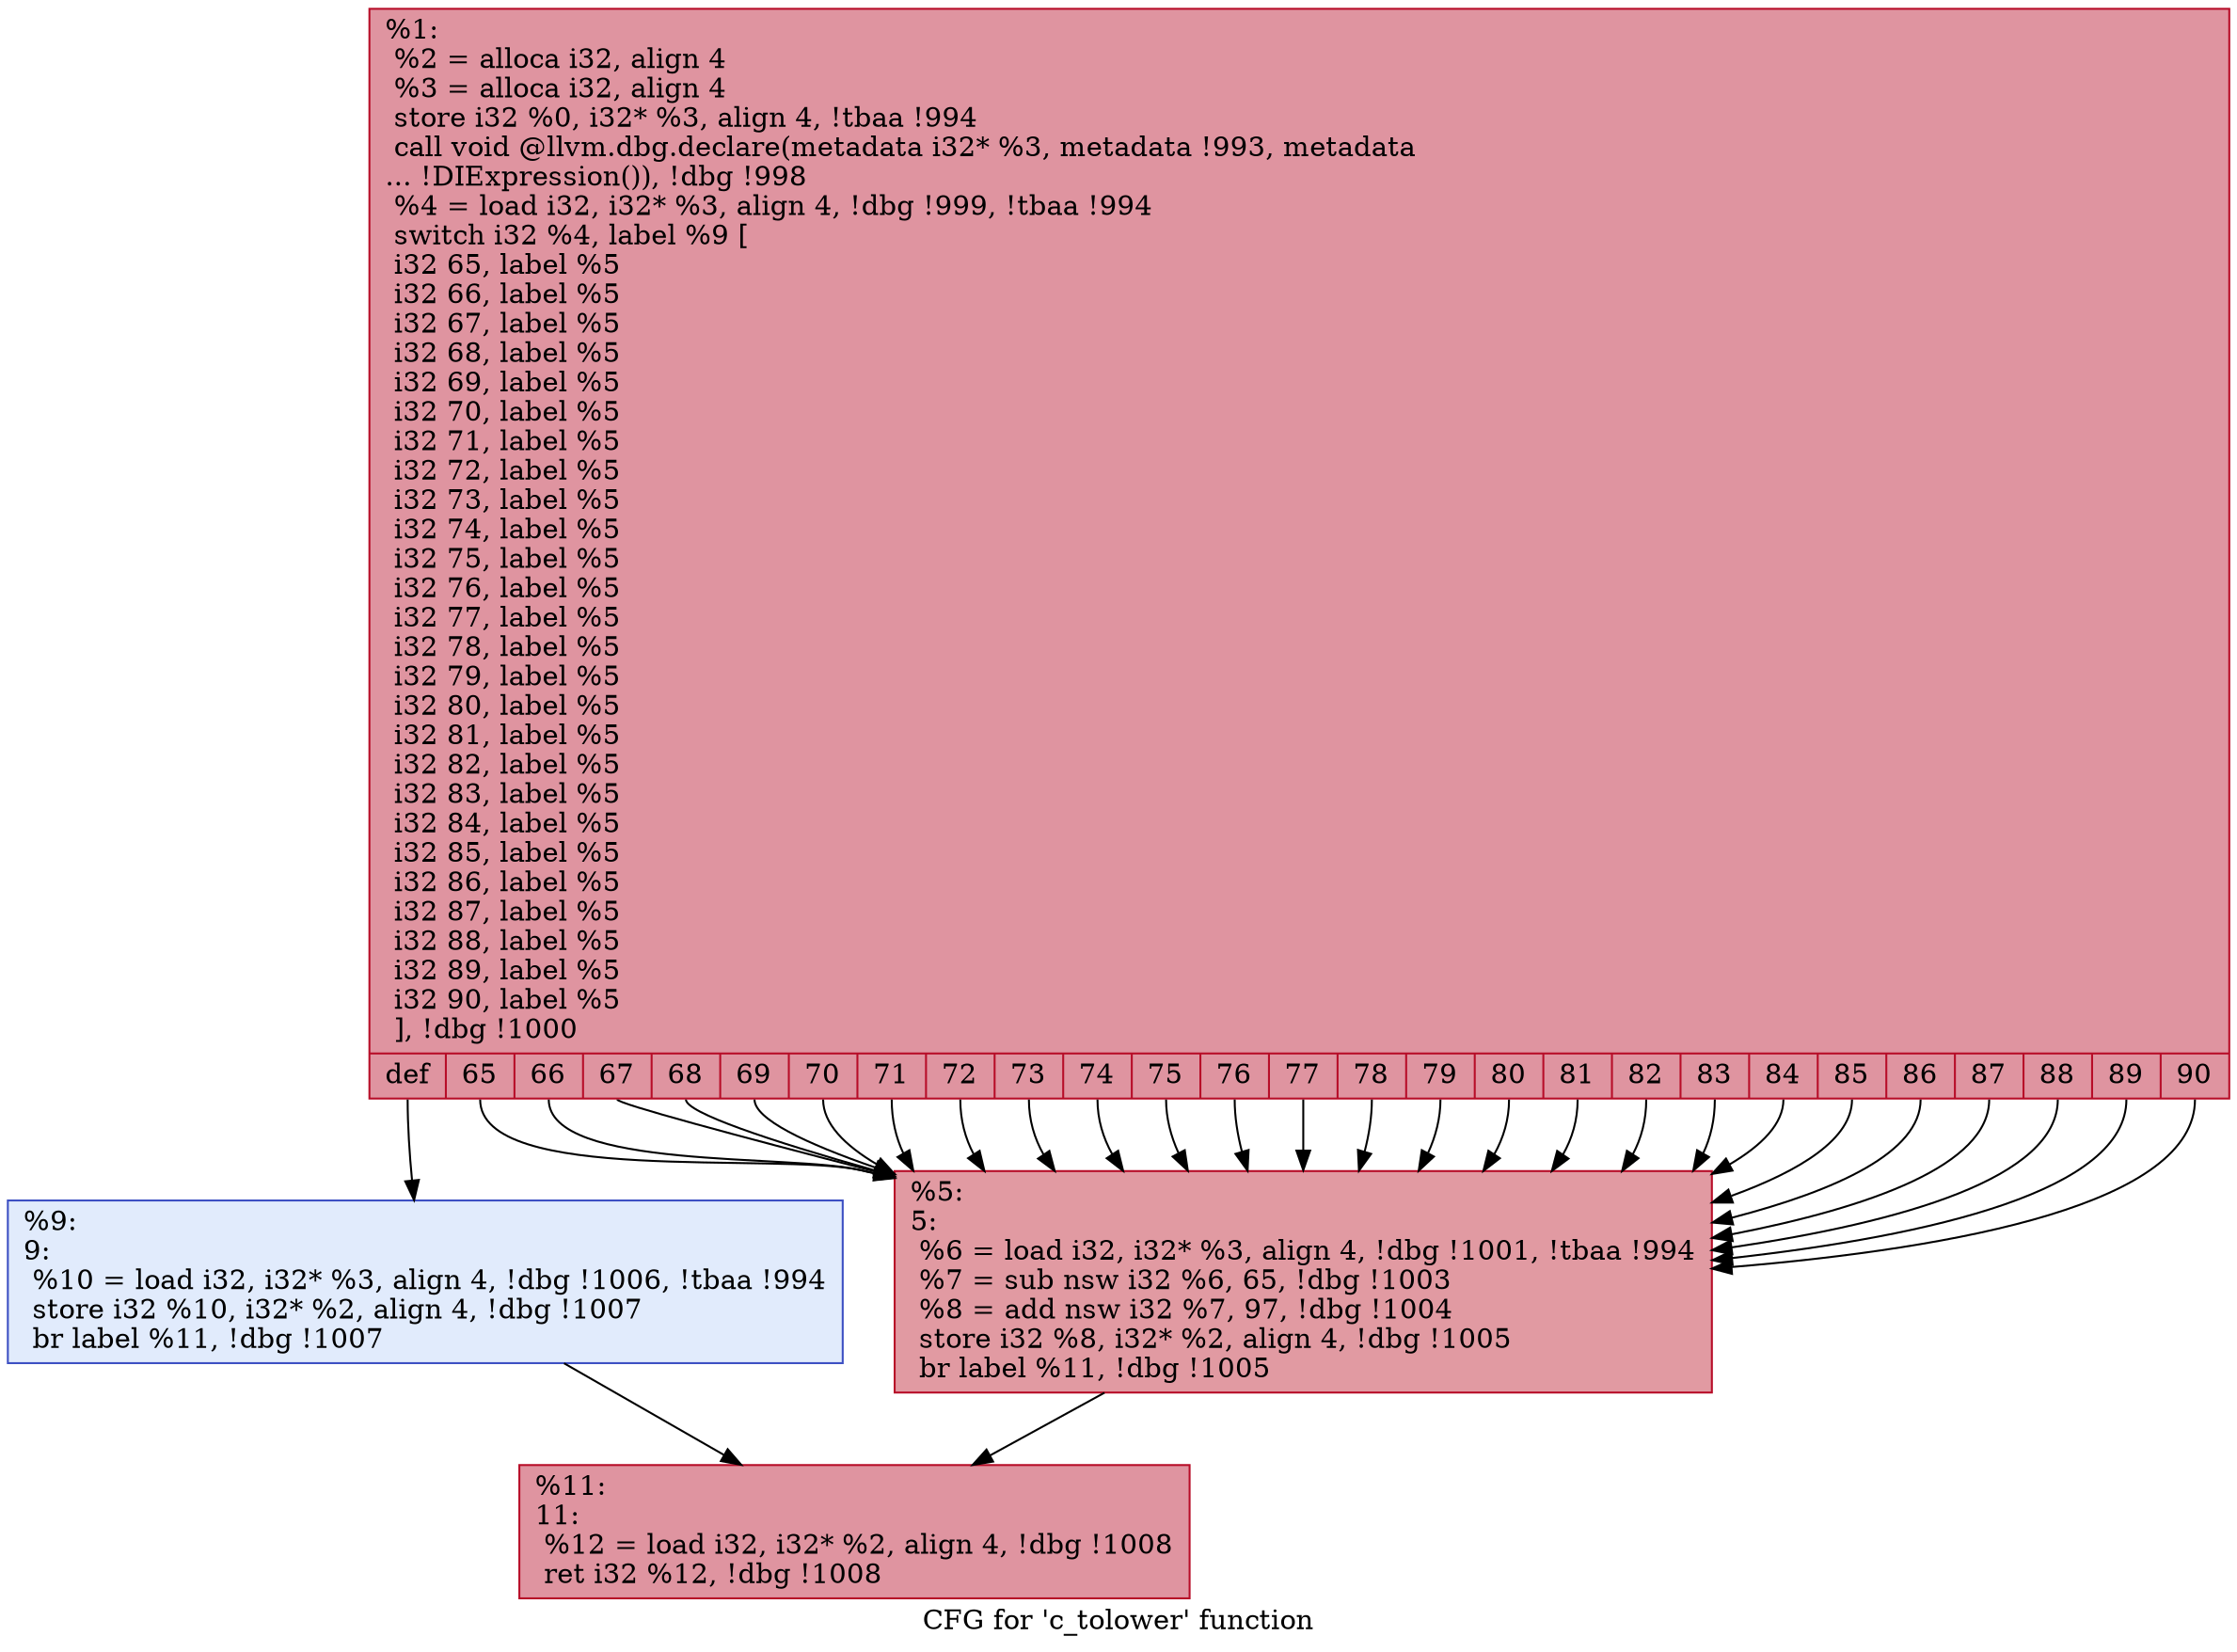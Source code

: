 digraph "CFG for 'c_tolower' function" {
	label="CFG for 'c_tolower' function";

	Node0x1245620 [shape=record,color="#b70d28ff", style=filled, fillcolor="#b70d2870",label="{%1:\l  %2 = alloca i32, align 4\l  %3 = alloca i32, align 4\l  store i32 %0, i32* %3, align 4, !tbaa !994\l  call void @llvm.dbg.declare(metadata i32* %3, metadata !993, metadata\l... !DIExpression()), !dbg !998\l  %4 = load i32, i32* %3, align 4, !dbg !999, !tbaa !994\l  switch i32 %4, label %9 [\l    i32 65, label %5\l    i32 66, label %5\l    i32 67, label %5\l    i32 68, label %5\l    i32 69, label %5\l    i32 70, label %5\l    i32 71, label %5\l    i32 72, label %5\l    i32 73, label %5\l    i32 74, label %5\l    i32 75, label %5\l    i32 76, label %5\l    i32 77, label %5\l    i32 78, label %5\l    i32 79, label %5\l    i32 80, label %5\l    i32 81, label %5\l    i32 82, label %5\l    i32 83, label %5\l    i32 84, label %5\l    i32 85, label %5\l    i32 86, label %5\l    i32 87, label %5\l    i32 88, label %5\l    i32 89, label %5\l    i32 90, label %5\l  ], !dbg !1000\l|{<s0>def|<s1>65|<s2>66|<s3>67|<s4>68|<s5>69|<s6>70|<s7>71|<s8>72|<s9>73|<s10>74|<s11>75|<s12>76|<s13>77|<s14>78|<s15>79|<s16>80|<s17>81|<s18>82|<s19>83|<s20>84|<s21>85|<s22>86|<s23>87|<s24>88|<s25>89|<s26>90}}"];
	Node0x1245620:s0 -> Node0x1247e30;
	Node0x1245620:s1 -> Node0x1247de0;
	Node0x1245620:s2 -> Node0x1247de0;
	Node0x1245620:s3 -> Node0x1247de0;
	Node0x1245620:s4 -> Node0x1247de0;
	Node0x1245620:s5 -> Node0x1247de0;
	Node0x1245620:s6 -> Node0x1247de0;
	Node0x1245620:s7 -> Node0x1247de0;
	Node0x1245620:s8 -> Node0x1247de0;
	Node0x1245620:s9 -> Node0x1247de0;
	Node0x1245620:s10 -> Node0x1247de0;
	Node0x1245620:s11 -> Node0x1247de0;
	Node0x1245620:s12 -> Node0x1247de0;
	Node0x1245620:s13 -> Node0x1247de0;
	Node0x1245620:s14 -> Node0x1247de0;
	Node0x1245620:s15 -> Node0x1247de0;
	Node0x1245620:s16 -> Node0x1247de0;
	Node0x1245620:s17 -> Node0x1247de0;
	Node0x1245620:s18 -> Node0x1247de0;
	Node0x1245620:s19 -> Node0x1247de0;
	Node0x1245620:s20 -> Node0x1247de0;
	Node0x1245620:s21 -> Node0x1247de0;
	Node0x1245620:s22 -> Node0x1247de0;
	Node0x1245620:s23 -> Node0x1247de0;
	Node0x1245620:s24 -> Node0x1247de0;
	Node0x1245620:s25 -> Node0x1247de0;
	Node0x1245620:s26 -> Node0x1247de0;
	Node0x1247de0 [shape=record,color="#b70d28ff", style=filled, fillcolor="#bb1b2c70",label="{%5:\l5:                                                \l  %6 = load i32, i32* %3, align 4, !dbg !1001, !tbaa !994\l  %7 = sub nsw i32 %6, 65, !dbg !1003\l  %8 = add nsw i32 %7, 97, !dbg !1004\l  store i32 %8, i32* %2, align 4, !dbg !1005\l  br label %11, !dbg !1005\l}"];
	Node0x1247de0 -> Node0x1247e80;
	Node0x1247e30 [shape=record,color="#3d50c3ff", style=filled, fillcolor="#bbd1f870",label="{%9:\l9:                                                \l  %10 = load i32, i32* %3, align 4, !dbg !1006, !tbaa !994\l  store i32 %10, i32* %2, align 4, !dbg !1007\l  br label %11, !dbg !1007\l}"];
	Node0x1247e30 -> Node0x1247e80;
	Node0x1247e80 [shape=record,color="#b70d28ff", style=filled, fillcolor="#b70d2870",label="{%11:\l11:                                               \l  %12 = load i32, i32* %2, align 4, !dbg !1008\l  ret i32 %12, !dbg !1008\l}"];
}
